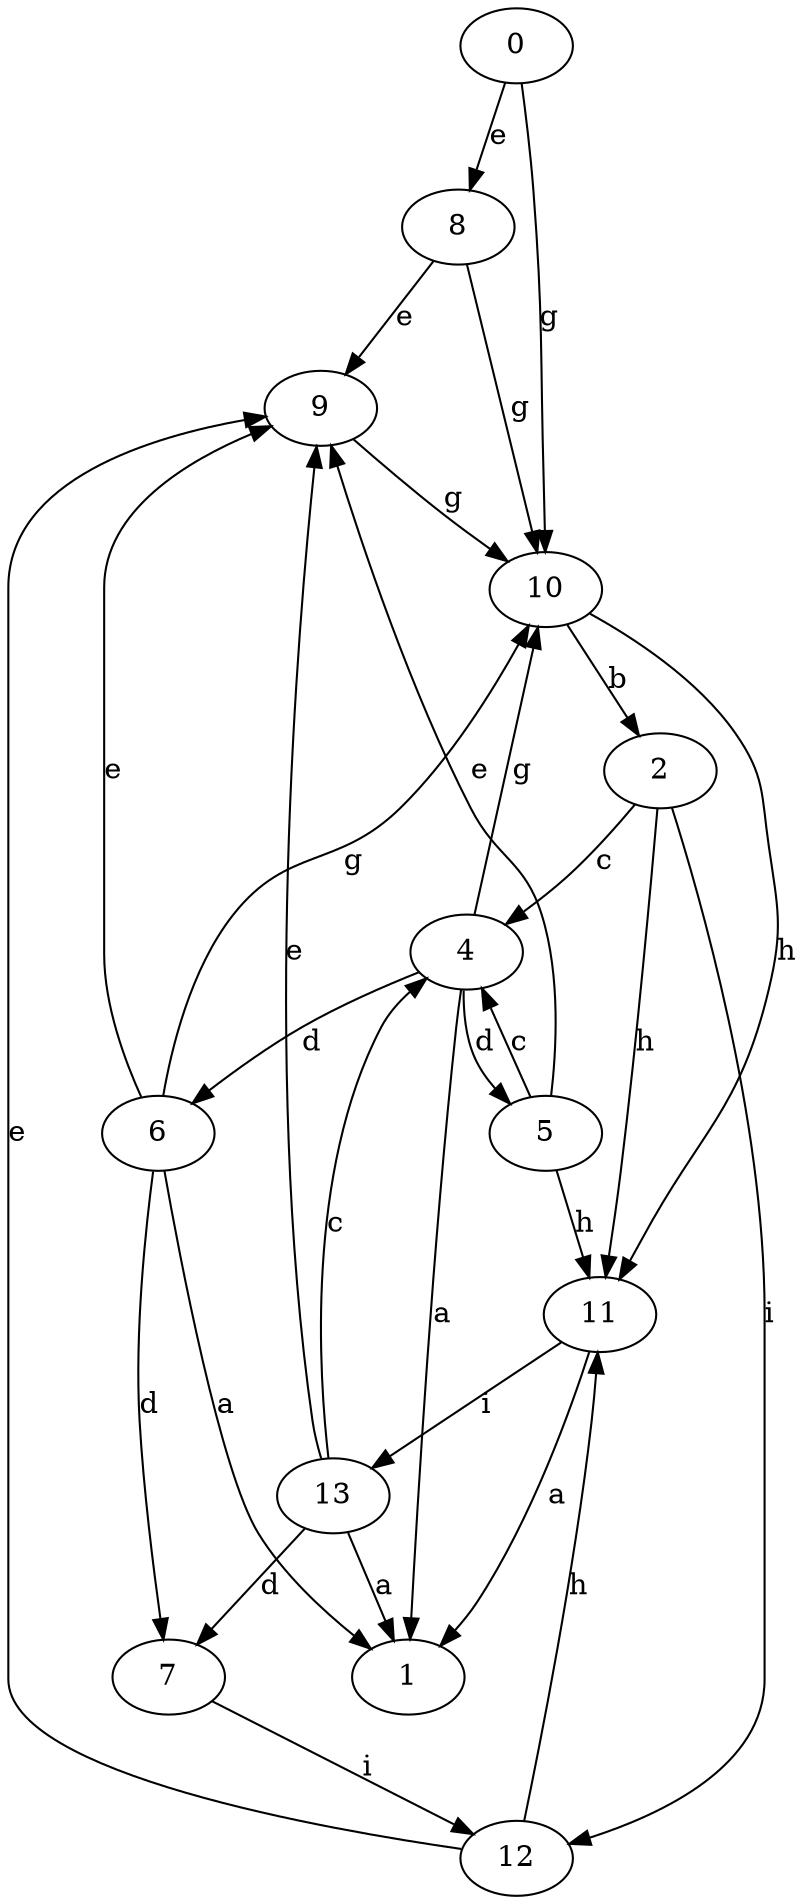 strict digraph  {
0;
1;
2;
4;
5;
6;
7;
8;
9;
10;
11;
12;
13;
0 -> 8  [label=e];
0 -> 10  [label=g];
2 -> 4  [label=c];
2 -> 11  [label=h];
2 -> 12  [label=i];
4 -> 1  [label=a];
4 -> 5  [label=d];
4 -> 6  [label=d];
4 -> 10  [label=g];
5 -> 4  [label=c];
5 -> 9  [label=e];
5 -> 11  [label=h];
6 -> 1  [label=a];
6 -> 7  [label=d];
6 -> 9  [label=e];
6 -> 10  [label=g];
7 -> 12  [label=i];
8 -> 9  [label=e];
8 -> 10  [label=g];
9 -> 10  [label=g];
10 -> 2  [label=b];
10 -> 11  [label=h];
11 -> 1  [label=a];
11 -> 13  [label=i];
12 -> 9  [label=e];
12 -> 11  [label=h];
13 -> 1  [label=a];
13 -> 4  [label=c];
13 -> 7  [label=d];
13 -> 9  [label=e];
}
